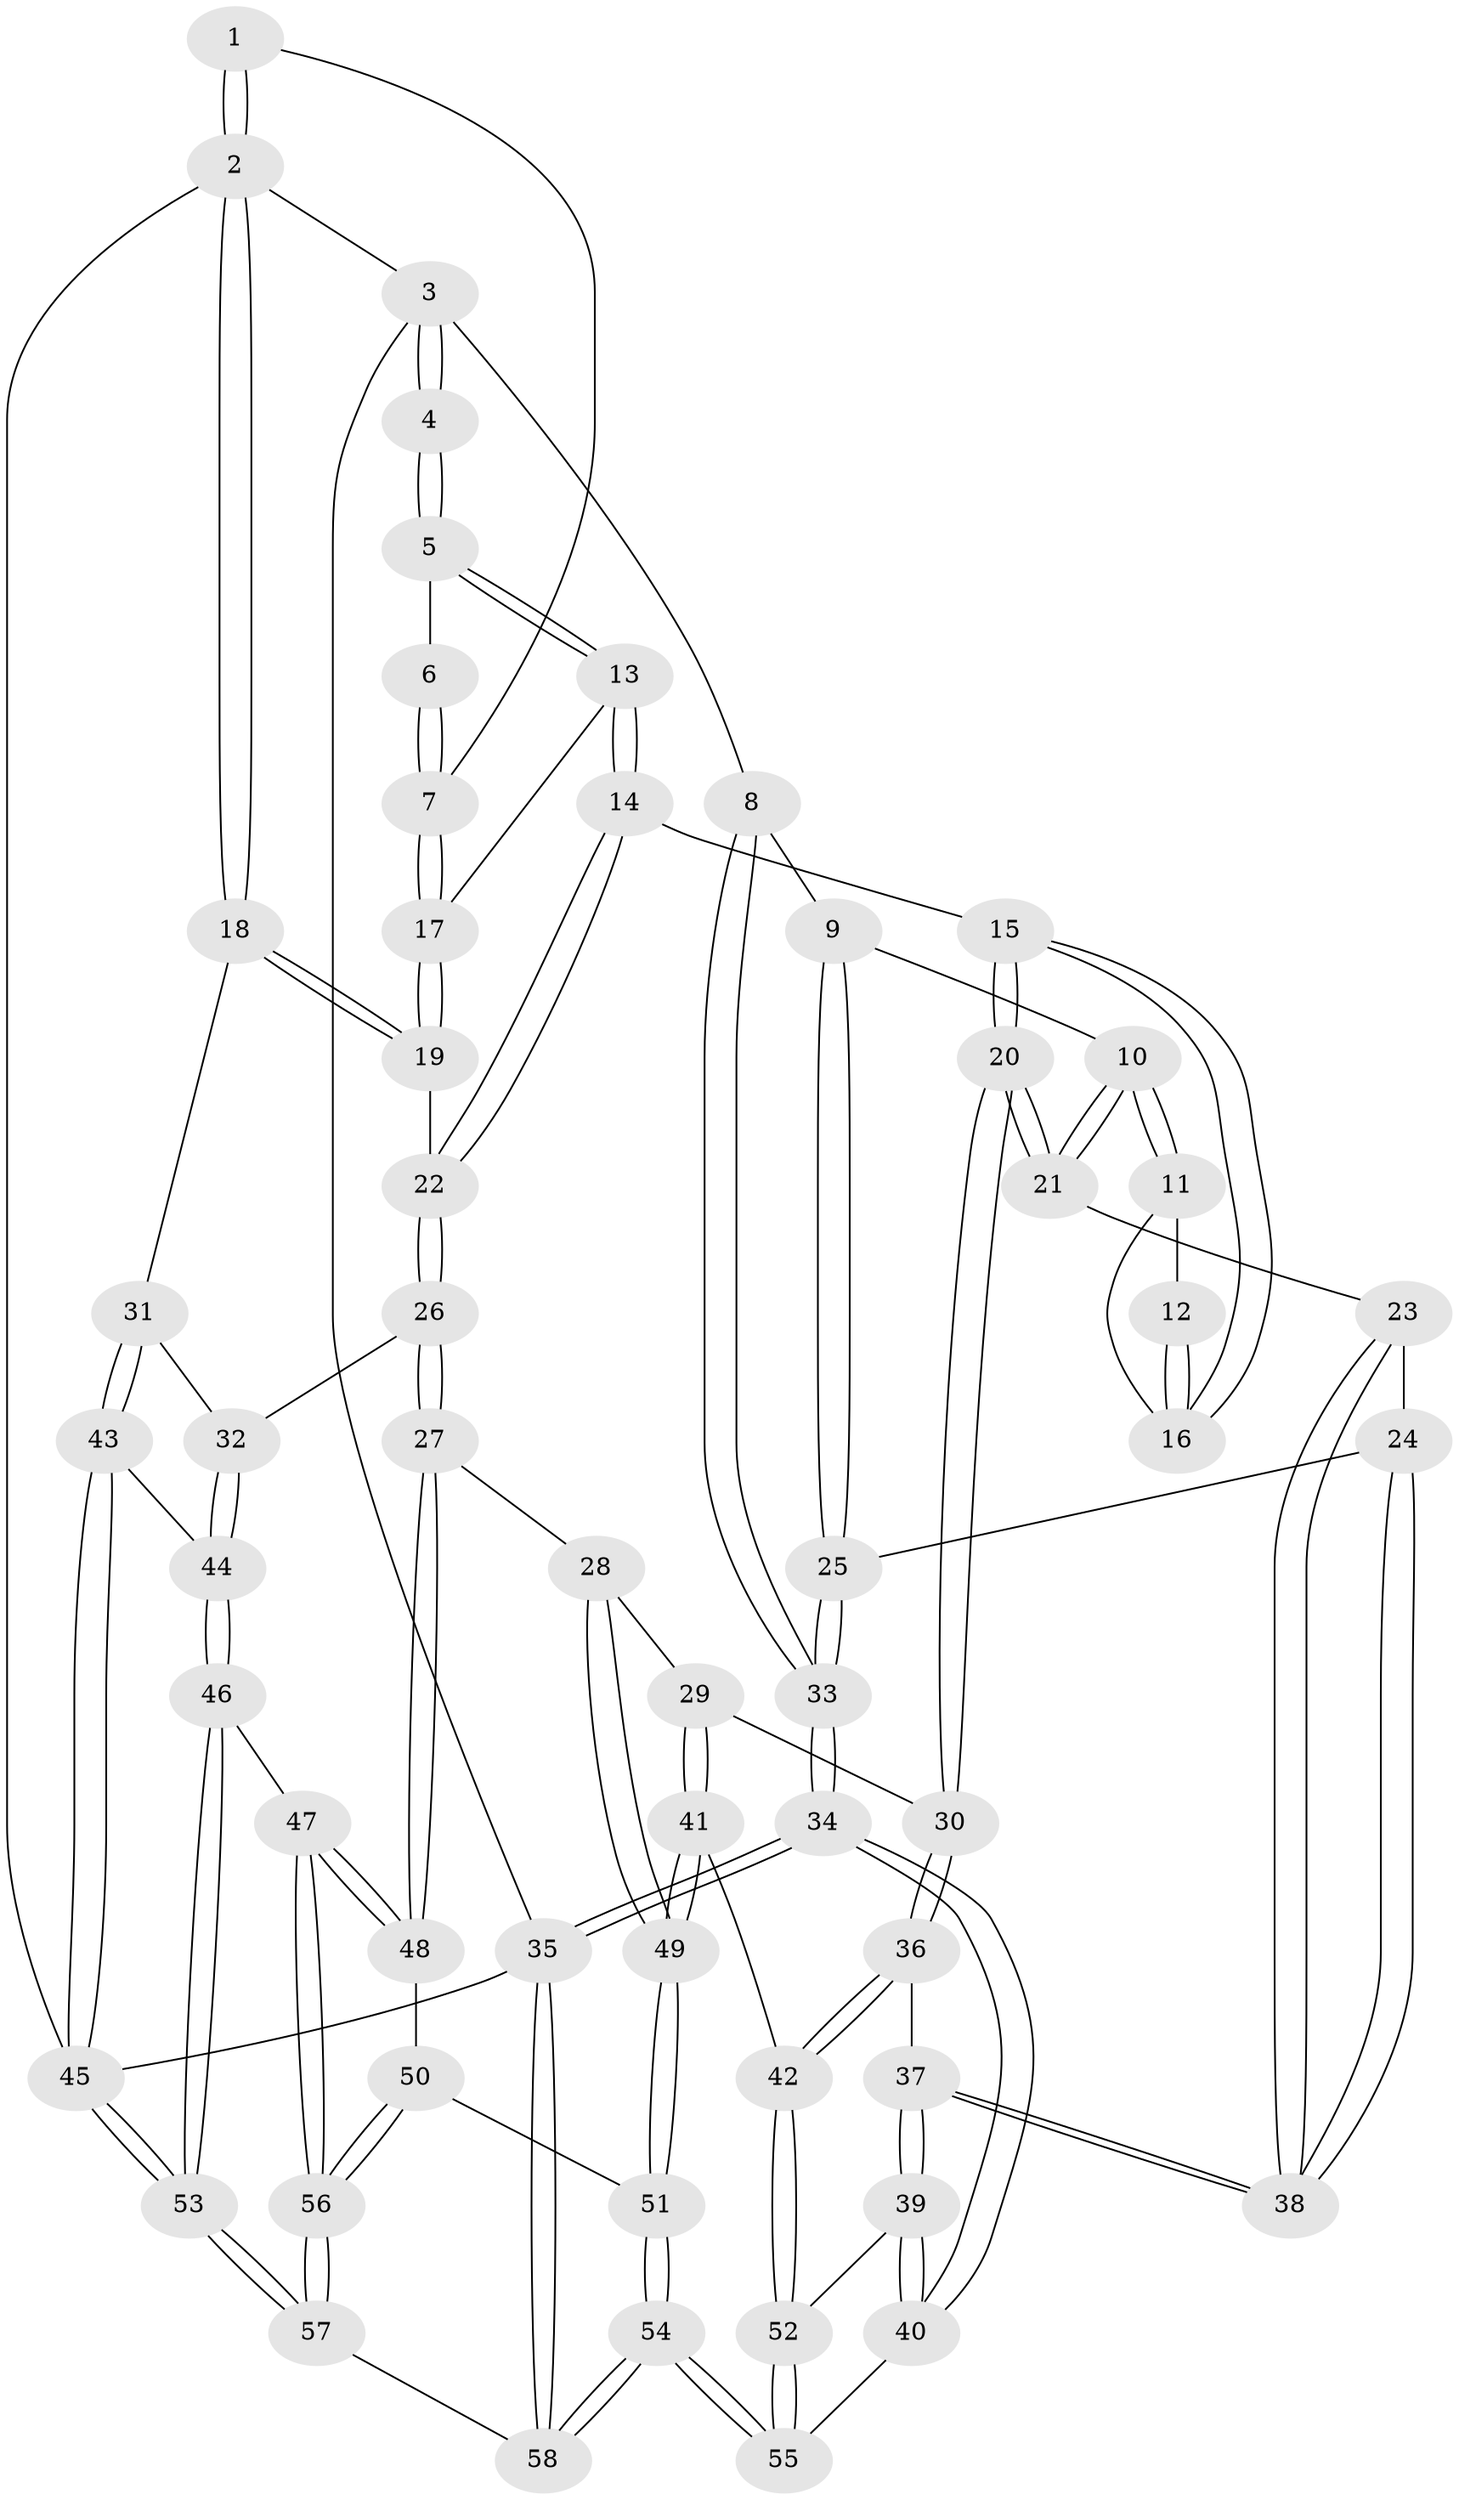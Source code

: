 // Generated by graph-tools (version 1.1) at 2025/11/02/27/25 16:11:58]
// undirected, 58 vertices, 142 edges
graph export_dot {
graph [start="1"]
  node [color=gray90,style=filled];
  1 [pos="+1+0"];
  2 [pos="+1+0"];
  3 [pos="+0+0"];
  4 [pos="+0.4599672691174911+0"];
  5 [pos="+0.5096028045219028+0"];
  6 [pos="+0.5711442995281957+0"];
  7 [pos="+0.7316956219923232+0.07990666057961267"];
  8 [pos="+0+0"];
  9 [pos="+0.07027437794200021+0.10945792189232154"];
  10 [pos="+0.13586098143743106+0.15584346848929534"];
  11 [pos="+0.27064816662021374+0.08758959200028166"];
  12 [pos="+0.34421008552583904+0.013558744881823348"];
  13 [pos="+0.5333462156101506+0.08486207712972771"];
  14 [pos="+0.49986479604429+0.19374869299847297"];
  15 [pos="+0.46511773223103414+0.2081007908169665"];
  16 [pos="+0.3972559112494894+0.1415552142044612"];
  17 [pos="+0.7421543471948092+0.11701738536185415"];
  18 [pos="+1+0.29010348002241065"];
  19 [pos="+0.8660334337533215+0.2316092553594497"];
  20 [pos="+0.30577460238631815+0.34344097362345344"];
  21 [pos="+0.24047324778115567+0.3228925424142676"];
  22 [pos="+0.5620117662205668+0.23907966006861883"];
  23 [pos="+0.21910574887634524+0.34167276439205924"];
  24 [pos="+0.02515039817914681+0.4463367915385099"];
  25 [pos="+0+0.44702591049869983"];
  26 [pos="+0.6171099211699272+0.49467838948792364"];
  27 [pos="+0.5555696961807111+0.5391312274503839"];
  28 [pos="+0.5536211509642515+0.5390899756558157"];
  29 [pos="+0.39625393797574293+0.46525989001761175"];
  30 [pos="+0.3589531368296681+0.4347462695534024"];
  31 [pos="+1+0.30714593347401875"];
  32 [pos="+0.6805419447850796+0.4820992479813589"];
  33 [pos="+0+0.4793095653401777"];
  34 [pos="+0+0.795240500163784"];
  35 [pos="+0+1"];
  36 [pos="+0.18935073925527368+0.649078474147589"];
  37 [pos="+0.15227677588433333+0.6469125570281641"];
  38 [pos="+0.14416673865967378+0.6144946189192152"];
  39 [pos="+0.1295452706816989+0.6636689647470672"];
  40 [pos="+0+0.7831403939041611"];
  41 [pos="+0.3070907872208805+0.7118938541839094"];
  42 [pos="+0.29109225861769056+0.7118620936254413"];
  43 [pos="+1+0.4899120674566585"];
  44 [pos="+0.8043525907138803+0.6908111539314331"];
  45 [pos="+1+1"];
  46 [pos="+0.7500255683031795+0.8310438928684714"];
  47 [pos="+0.7082335916501686+0.820323645663688"];
  48 [pos="+0.6415057162283022+0.7649272090509263"];
  49 [pos="+0.3862886915770298+0.7414822544381825"];
  50 [pos="+0.4278957833394376+0.8175072604173335"];
  51 [pos="+0.4245860310340322+0.8169153887150381"];
  52 [pos="+0.20777701393118767+0.8970109252449123"];
  53 [pos="+1+1"];
  54 [pos="+0.280521037558493+1"];
  55 [pos="+0.20485460609276504+0.912182472408585"];
  56 [pos="+0.5501759251978833+0.9517426590334183"];
  57 [pos="+0.47324348694835344+1"];
  58 [pos="+0.29236681393994035+1"];
  1 -- 2;
  1 -- 2;
  1 -- 7;
  2 -- 3;
  2 -- 18;
  2 -- 18;
  2 -- 45;
  3 -- 4;
  3 -- 4;
  3 -- 8;
  3 -- 35;
  4 -- 5;
  4 -- 5;
  5 -- 6;
  5 -- 13;
  5 -- 13;
  6 -- 7;
  6 -- 7;
  7 -- 17;
  7 -- 17;
  8 -- 9;
  8 -- 33;
  8 -- 33;
  9 -- 10;
  9 -- 25;
  9 -- 25;
  10 -- 11;
  10 -- 11;
  10 -- 21;
  10 -- 21;
  11 -- 12;
  11 -- 16;
  12 -- 16;
  12 -- 16;
  13 -- 14;
  13 -- 14;
  13 -- 17;
  14 -- 15;
  14 -- 22;
  14 -- 22;
  15 -- 16;
  15 -- 16;
  15 -- 20;
  15 -- 20;
  17 -- 19;
  17 -- 19;
  18 -- 19;
  18 -- 19;
  18 -- 31;
  19 -- 22;
  20 -- 21;
  20 -- 21;
  20 -- 30;
  20 -- 30;
  21 -- 23;
  22 -- 26;
  22 -- 26;
  23 -- 24;
  23 -- 38;
  23 -- 38;
  24 -- 25;
  24 -- 38;
  24 -- 38;
  25 -- 33;
  25 -- 33;
  26 -- 27;
  26 -- 27;
  26 -- 32;
  27 -- 28;
  27 -- 48;
  27 -- 48;
  28 -- 29;
  28 -- 49;
  28 -- 49;
  29 -- 30;
  29 -- 41;
  29 -- 41;
  30 -- 36;
  30 -- 36;
  31 -- 32;
  31 -- 43;
  31 -- 43;
  32 -- 44;
  32 -- 44;
  33 -- 34;
  33 -- 34;
  34 -- 35;
  34 -- 35;
  34 -- 40;
  34 -- 40;
  35 -- 58;
  35 -- 58;
  35 -- 45;
  36 -- 37;
  36 -- 42;
  36 -- 42;
  37 -- 38;
  37 -- 38;
  37 -- 39;
  37 -- 39;
  39 -- 40;
  39 -- 40;
  39 -- 52;
  40 -- 55;
  41 -- 42;
  41 -- 49;
  41 -- 49;
  42 -- 52;
  42 -- 52;
  43 -- 44;
  43 -- 45;
  43 -- 45;
  44 -- 46;
  44 -- 46;
  45 -- 53;
  45 -- 53;
  46 -- 47;
  46 -- 53;
  46 -- 53;
  47 -- 48;
  47 -- 48;
  47 -- 56;
  47 -- 56;
  48 -- 50;
  49 -- 51;
  49 -- 51;
  50 -- 51;
  50 -- 56;
  50 -- 56;
  51 -- 54;
  51 -- 54;
  52 -- 55;
  52 -- 55;
  53 -- 57;
  53 -- 57;
  54 -- 55;
  54 -- 55;
  54 -- 58;
  54 -- 58;
  56 -- 57;
  56 -- 57;
  57 -- 58;
}
